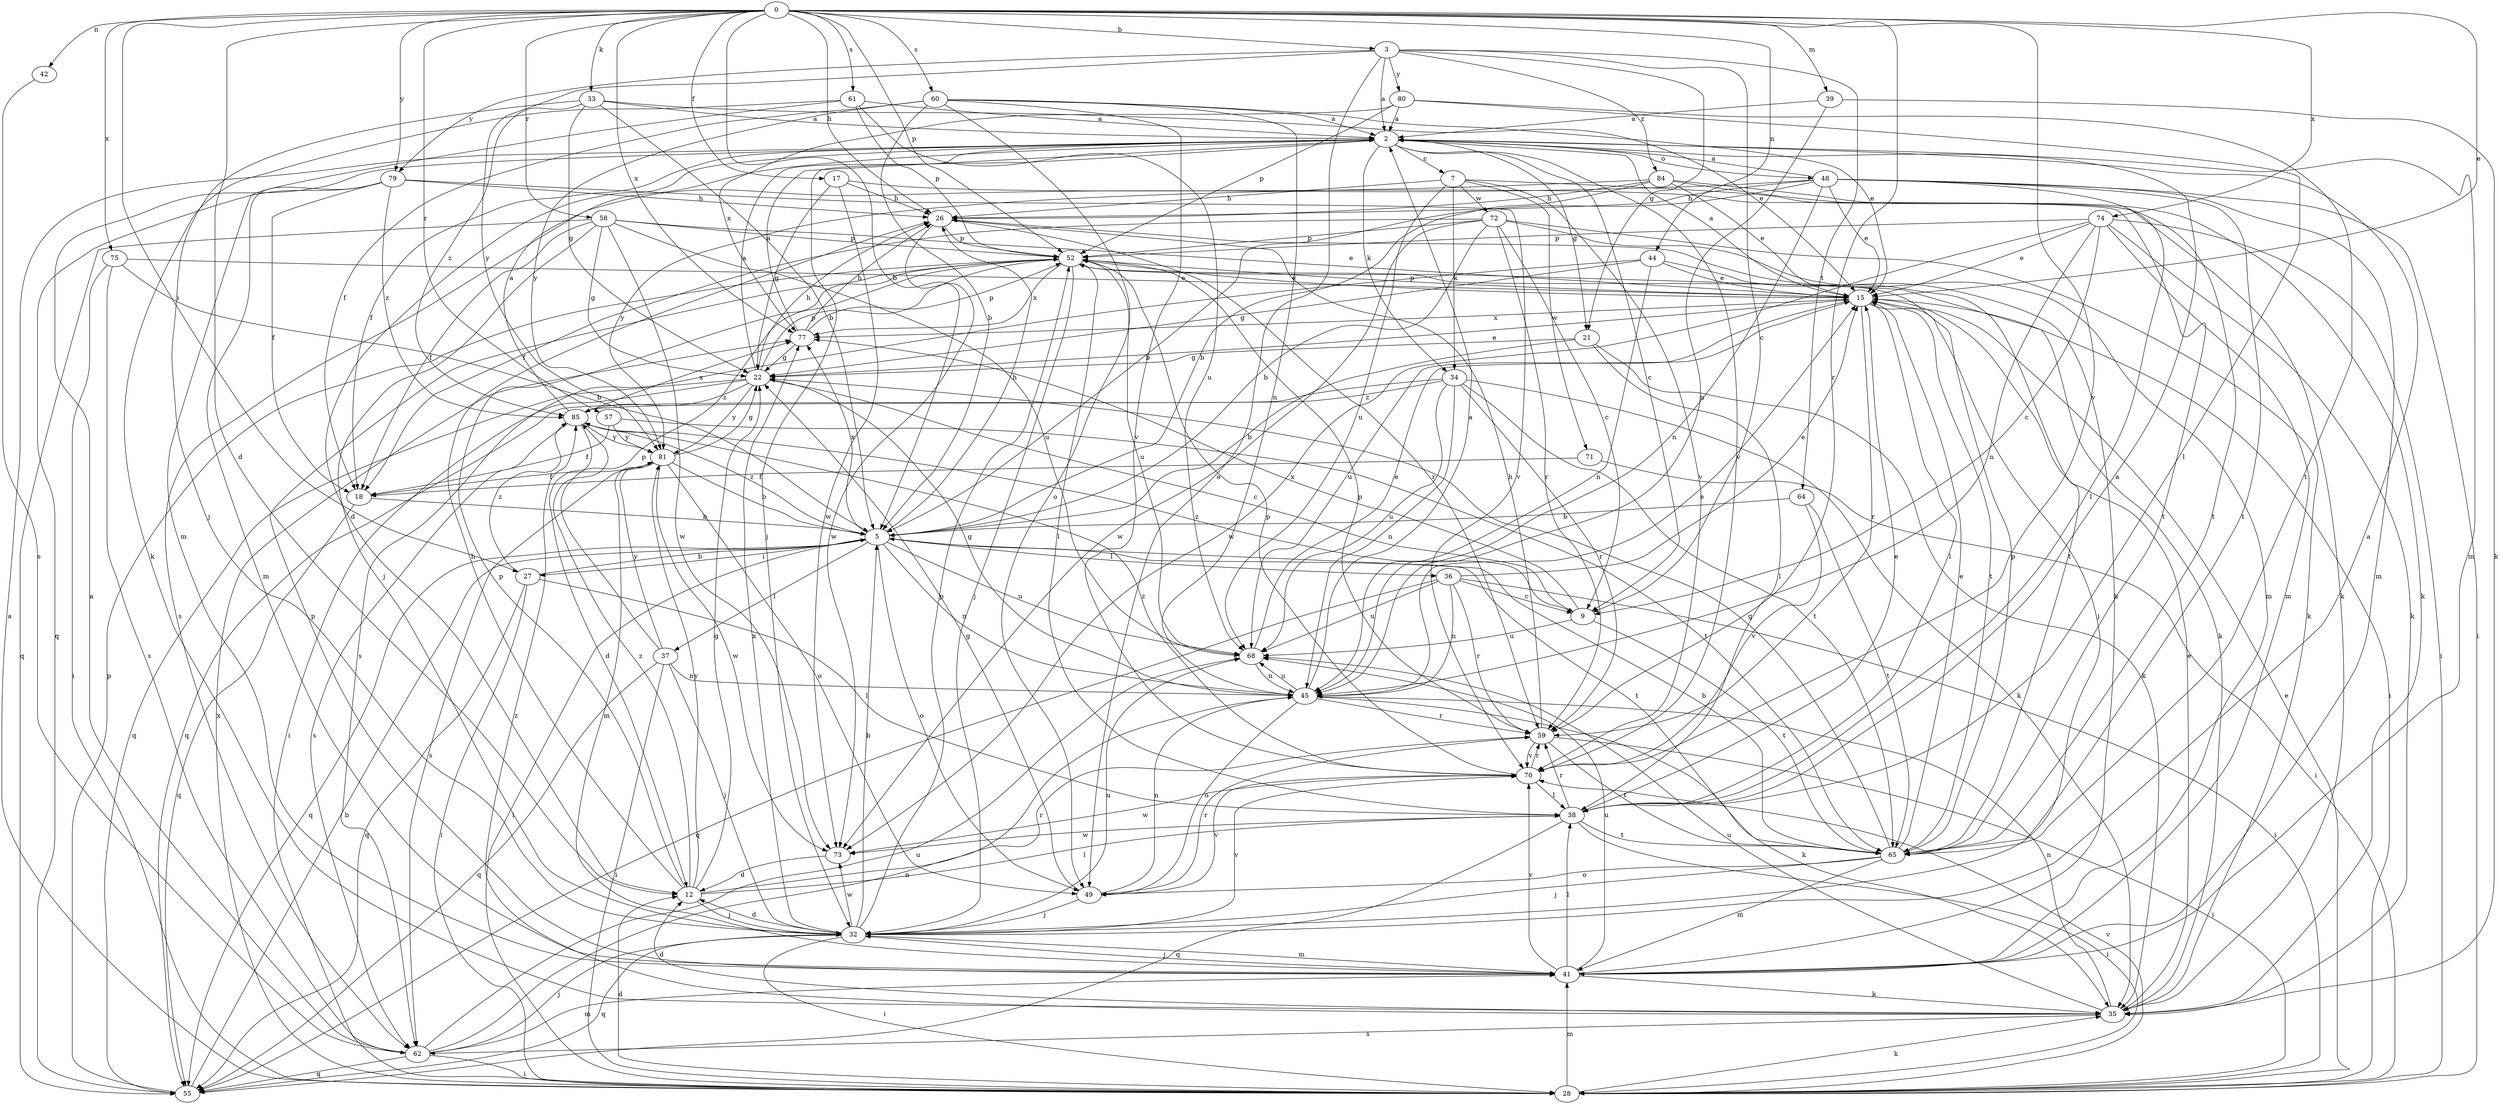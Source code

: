 strict digraph  {
0;
2;
3;
5;
7;
9;
12;
15;
17;
18;
21;
22;
26;
27;
28;
32;
33;
34;
35;
36;
37;
38;
39;
41;
42;
44;
45;
48;
49;
52;
55;
57;
58;
59;
60;
61;
62;
64;
65;
68;
70;
71;
72;
73;
74;
75;
77;
79;
80;
81;
84;
85;
0 -> 3  [label=b];
0 -> 5  [label=b];
0 -> 12  [label=d];
0 -> 15  [label=e];
0 -> 17  [label=f];
0 -> 26  [label=h];
0 -> 27  [label=i];
0 -> 33  [label=k];
0 -> 39  [label=m];
0 -> 42  [label=n];
0 -> 44  [label=n];
0 -> 52  [label=p];
0 -> 57  [label=r];
0 -> 58  [label=r];
0 -> 59  [label=r];
0 -> 60  [label=s];
0 -> 61  [label=s];
0 -> 70  [label=v];
0 -> 74  [label=x];
0 -> 75  [label=x];
0 -> 77  [label=x];
0 -> 79  [label=y];
2 -> 7  [label=c];
2 -> 9  [label=c];
2 -> 12  [label=d];
2 -> 18  [label=f];
2 -> 21  [label=g];
2 -> 32  [label=j];
2 -> 34  [label=k];
2 -> 41  [label=m];
2 -> 48  [label=o];
2 -> 70  [label=v];
3 -> 2  [label=a];
3 -> 9  [label=c];
3 -> 21  [label=g];
3 -> 49  [label=o];
3 -> 64  [label=t];
3 -> 79  [label=y];
3 -> 80  [label=y];
3 -> 81  [label=y];
3 -> 84  [label=z];
5 -> 26  [label=h];
5 -> 27  [label=i];
5 -> 28  [label=i];
5 -> 36  [label=l];
5 -> 37  [label=l];
5 -> 45  [label=n];
5 -> 49  [label=o];
5 -> 55  [label=q];
5 -> 65  [label=t];
5 -> 68  [label=u];
5 -> 77  [label=x];
5 -> 85  [label=z];
7 -> 26  [label=h];
7 -> 34  [label=k];
7 -> 35  [label=k];
7 -> 68  [label=u];
7 -> 70  [label=v];
7 -> 71  [label=w];
7 -> 72  [label=w];
9 -> 65  [label=t];
9 -> 68  [label=u];
9 -> 77  [label=x];
9 -> 85  [label=z];
12 -> 22  [label=g];
12 -> 26  [label=h];
12 -> 32  [label=j];
12 -> 38  [label=l];
12 -> 52  [label=p];
12 -> 59  [label=r];
12 -> 81  [label=y];
12 -> 85  [label=z];
15 -> 2  [label=a];
15 -> 28  [label=i];
15 -> 32  [label=j];
15 -> 38  [label=l];
15 -> 52  [label=p];
15 -> 59  [label=r];
15 -> 65  [label=t];
15 -> 68  [label=u];
15 -> 77  [label=x];
17 -> 22  [label=g];
17 -> 26  [label=h];
17 -> 65  [label=t];
17 -> 73  [label=w];
18 -> 5  [label=b];
18 -> 55  [label=q];
21 -> 5  [label=b];
21 -> 22  [label=g];
21 -> 35  [label=k];
21 -> 38  [label=l];
22 -> 2  [label=a];
22 -> 9  [label=c];
22 -> 15  [label=e];
22 -> 26  [label=h];
22 -> 28  [label=i];
22 -> 52  [label=p];
22 -> 55  [label=q];
22 -> 81  [label=y];
22 -> 85  [label=z];
26 -> 52  [label=p];
26 -> 59  [label=r];
26 -> 73  [label=w];
27 -> 5  [label=b];
27 -> 28  [label=i];
27 -> 38  [label=l];
27 -> 55  [label=q];
27 -> 85  [label=z];
28 -> 2  [label=a];
28 -> 12  [label=d];
28 -> 15  [label=e];
28 -> 35  [label=k];
28 -> 41  [label=m];
28 -> 70  [label=v];
28 -> 77  [label=x];
32 -> 2  [label=a];
32 -> 5  [label=b];
32 -> 12  [label=d];
32 -> 28  [label=i];
32 -> 41  [label=m];
32 -> 52  [label=p];
32 -> 55  [label=q];
32 -> 68  [label=u];
32 -> 70  [label=v];
32 -> 73  [label=w];
32 -> 77  [label=x];
33 -> 2  [label=a];
33 -> 5  [label=b];
33 -> 15  [label=e];
33 -> 22  [label=g];
33 -> 32  [label=j];
33 -> 85  [label=z];
34 -> 35  [label=k];
34 -> 45  [label=n];
34 -> 55  [label=q];
34 -> 59  [label=r];
34 -> 65  [label=t];
34 -> 68  [label=u];
34 -> 85  [label=z];
35 -> 12  [label=d];
35 -> 15  [label=e];
35 -> 45  [label=n];
35 -> 62  [label=s];
35 -> 68  [label=u];
35 -> 85  [label=z];
36 -> 9  [label=c];
36 -> 15  [label=e];
36 -> 28  [label=i];
36 -> 45  [label=n];
36 -> 55  [label=q];
36 -> 59  [label=r];
36 -> 68  [label=u];
37 -> 28  [label=i];
37 -> 32  [label=j];
37 -> 45  [label=n];
37 -> 52  [label=p];
37 -> 55  [label=q];
37 -> 81  [label=y];
38 -> 2  [label=a];
38 -> 15  [label=e];
38 -> 28  [label=i];
38 -> 55  [label=q];
38 -> 59  [label=r];
38 -> 65  [label=t];
38 -> 73  [label=w];
39 -> 2  [label=a];
39 -> 35  [label=k];
39 -> 45  [label=n];
41 -> 26  [label=h];
41 -> 32  [label=j];
41 -> 35  [label=k];
41 -> 38  [label=l];
41 -> 52  [label=p];
41 -> 68  [label=u];
41 -> 70  [label=v];
42 -> 62  [label=s];
44 -> 15  [label=e];
44 -> 22  [label=g];
44 -> 45  [label=n];
44 -> 62  [label=s];
44 -> 65  [label=t];
45 -> 2  [label=a];
45 -> 15  [label=e];
45 -> 22  [label=g];
45 -> 35  [label=k];
45 -> 49  [label=o];
45 -> 59  [label=r];
45 -> 68  [label=u];
48 -> 2  [label=a];
48 -> 5  [label=b];
48 -> 15  [label=e];
48 -> 26  [label=h];
48 -> 28  [label=i];
48 -> 38  [label=l];
48 -> 41  [label=m];
48 -> 45  [label=n];
48 -> 62  [label=s];
48 -> 65  [label=t];
49 -> 22  [label=g];
49 -> 32  [label=j];
49 -> 45  [label=n];
49 -> 59  [label=r];
49 -> 70  [label=v];
52 -> 15  [label=e];
52 -> 32  [label=j];
52 -> 35  [label=k];
52 -> 38  [label=l];
52 -> 68  [label=u];
52 -> 77  [label=x];
55 -> 5  [label=b];
55 -> 52  [label=p];
57 -> 18  [label=f];
57 -> 65  [label=t];
57 -> 81  [label=y];
58 -> 15  [label=e];
58 -> 18  [label=f];
58 -> 22  [label=g];
58 -> 32  [label=j];
58 -> 52  [label=p];
58 -> 55  [label=q];
58 -> 68  [label=u];
58 -> 73  [label=w];
59 -> 26  [label=h];
59 -> 28  [label=i];
59 -> 52  [label=p];
59 -> 65  [label=t];
59 -> 70  [label=v];
60 -> 2  [label=a];
60 -> 5  [label=b];
60 -> 15  [label=e];
60 -> 18  [label=f];
60 -> 45  [label=n];
60 -> 49  [label=o];
60 -> 70  [label=v];
60 -> 81  [label=y];
61 -> 2  [label=a];
61 -> 35  [label=k];
61 -> 41  [label=m];
61 -> 52  [label=p];
61 -> 68  [label=u];
62 -> 2  [label=a];
62 -> 28  [label=i];
62 -> 32  [label=j];
62 -> 41  [label=m];
62 -> 45  [label=n];
62 -> 55  [label=q];
62 -> 68  [label=u];
64 -> 5  [label=b];
64 -> 65  [label=t];
64 -> 70  [label=v];
65 -> 5  [label=b];
65 -> 15  [label=e];
65 -> 22  [label=g];
65 -> 32  [label=j];
65 -> 41  [label=m];
65 -> 49  [label=o];
65 -> 52  [label=p];
68 -> 15  [label=e];
68 -> 45  [label=n];
70 -> 38  [label=l];
70 -> 52  [label=p];
70 -> 59  [label=r];
70 -> 73  [label=w];
70 -> 85  [label=z];
71 -> 18  [label=f];
71 -> 28  [label=i];
72 -> 5  [label=b];
72 -> 9  [label=c];
72 -> 18  [label=f];
72 -> 35  [label=k];
72 -> 41  [label=m];
72 -> 52  [label=p];
72 -> 59  [label=r];
72 -> 73  [label=w];
73 -> 12  [label=d];
74 -> 9  [label=c];
74 -> 15  [label=e];
74 -> 28  [label=i];
74 -> 35  [label=k];
74 -> 41  [label=m];
74 -> 45  [label=n];
74 -> 52  [label=p];
74 -> 73  [label=w];
75 -> 5  [label=b];
75 -> 15  [label=e];
75 -> 28  [label=i];
75 -> 62  [label=s];
77 -> 2  [label=a];
77 -> 22  [label=g];
77 -> 26  [label=h];
77 -> 52  [label=p];
79 -> 18  [label=f];
79 -> 26  [label=h];
79 -> 41  [label=m];
79 -> 55  [label=q];
79 -> 70  [label=v];
79 -> 85  [label=z];
80 -> 2  [label=a];
80 -> 38  [label=l];
80 -> 52  [label=p];
80 -> 65  [label=t];
80 -> 77  [label=x];
81 -> 5  [label=b];
81 -> 18  [label=f];
81 -> 22  [label=g];
81 -> 41  [label=m];
81 -> 49  [label=o];
81 -> 62  [label=s];
81 -> 73  [label=w];
84 -> 5  [label=b];
84 -> 15  [label=e];
84 -> 26  [label=h];
84 -> 35  [label=k];
84 -> 65  [label=t];
84 -> 81  [label=y];
85 -> 2  [label=a];
85 -> 12  [label=d];
85 -> 62  [label=s];
85 -> 77  [label=x];
85 -> 81  [label=y];
}

